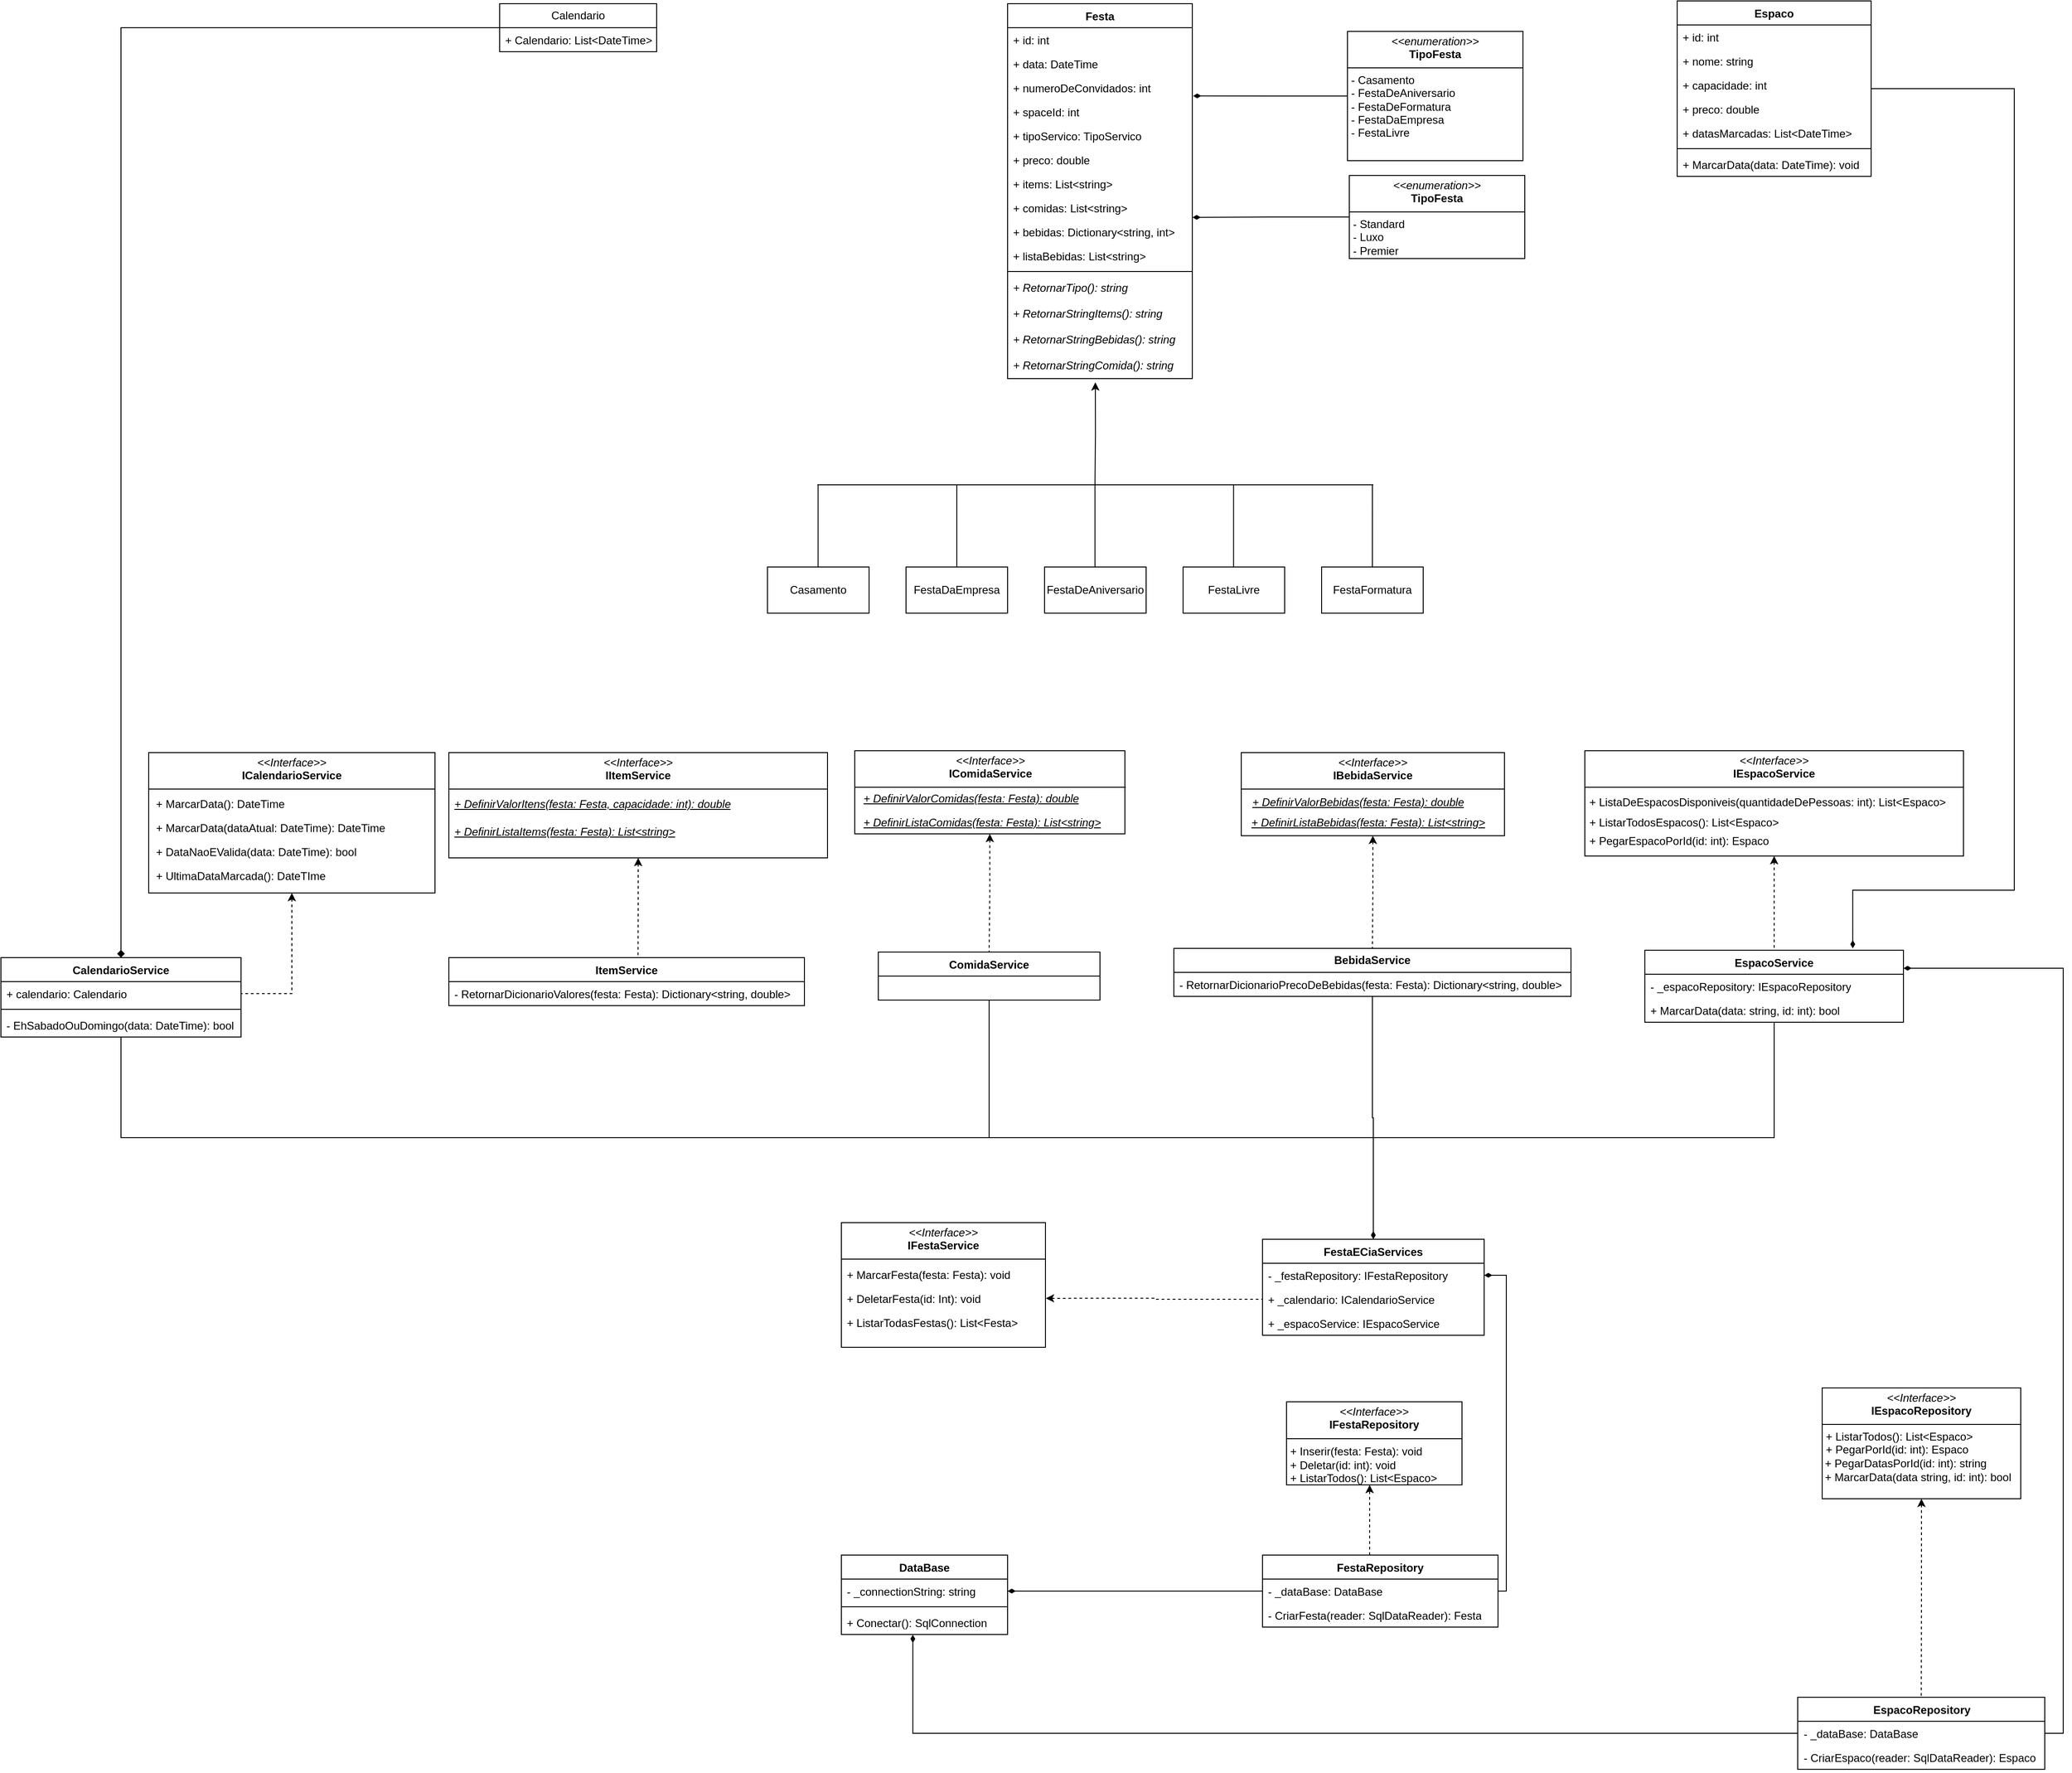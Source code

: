 <mxfile version="24.0.4" type="device">
  <diagram id="C5RBs43oDa-KdzZeNtuy" name="Page-1">
    <mxGraphModel dx="2812" dy="1278" grid="1" gridSize="10" guides="1" tooltips="1" connect="1" arrows="1" fold="1" page="1" pageScale="1" pageWidth="827" pageHeight="1169" math="0" shadow="0">
      <root>
        <mxCell id="WIyWlLk6GJQsqaUBKTNV-0" />
        <mxCell id="WIyWlLk6GJQsqaUBKTNV-1" parent="WIyWlLk6GJQsqaUBKTNV-0" />
        <mxCell id="sIy3QoAhm_caEG3YGeSg-0" value="Festa" style="swimlane;fontStyle=1;align=center;verticalAlign=top;childLayout=stackLayout;horizontal=1;startSize=26;horizontalStack=0;resizeParent=1;resizeParentMax=0;resizeLast=0;collapsible=1;marginBottom=0;whiteSpace=wrap;html=1;" parent="WIyWlLk6GJQsqaUBKTNV-1" vertex="1">
          <mxGeometry x="560" y="210" width="200" height="406" as="geometry" />
        </mxCell>
        <mxCell id="sIy3QoAhm_caEG3YGeSg-1" value="+ id: int" style="text;strokeColor=none;fillColor=none;align=left;verticalAlign=top;spacingLeft=4;spacingRight=4;overflow=hidden;rotatable=0;points=[[0,0.5],[1,0.5]];portConstraint=eastwest;whiteSpace=wrap;html=1;" parent="sIy3QoAhm_caEG3YGeSg-0" vertex="1">
          <mxGeometry y="26" width="200" height="26" as="geometry" />
        </mxCell>
        <mxCell id="sIy3QoAhm_caEG3YGeSg-4" value="+ data: DateTime" style="text;strokeColor=none;fillColor=none;align=left;verticalAlign=top;spacingLeft=4;spacingRight=4;overflow=hidden;rotatable=0;points=[[0,0.5],[1,0.5]];portConstraint=eastwest;whiteSpace=wrap;html=1;" parent="sIy3QoAhm_caEG3YGeSg-0" vertex="1">
          <mxGeometry y="52" width="200" height="26" as="geometry" />
        </mxCell>
        <mxCell id="sIy3QoAhm_caEG3YGeSg-5" value="+ numeroDeConvidados: int" style="text;strokeColor=none;fillColor=none;align=left;verticalAlign=top;spacingLeft=4;spacingRight=4;overflow=hidden;rotatable=0;points=[[0,0.5],[1,0.5]];portConstraint=eastwest;whiteSpace=wrap;html=1;" parent="sIy3QoAhm_caEG3YGeSg-0" vertex="1">
          <mxGeometry y="78" width="200" height="26" as="geometry" />
        </mxCell>
        <mxCell id="sIy3QoAhm_caEG3YGeSg-7" value="+ spaceId: int" style="text;strokeColor=none;fillColor=none;align=left;verticalAlign=top;spacingLeft=4;spacingRight=4;overflow=hidden;rotatable=0;points=[[0,0.5],[1,0.5]];portConstraint=eastwest;whiteSpace=wrap;html=1;" parent="sIy3QoAhm_caEG3YGeSg-0" vertex="1">
          <mxGeometry y="104" width="200" height="26" as="geometry" />
        </mxCell>
        <mxCell id="sIy3QoAhm_caEG3YGeSg-8" value="+ tipoServico: TipoServico" style="text;strokeColor=none;fillColor=none;align=left;verticalAlign=top;spacingLeft=4;spacingRight=4;overflow=hidden;rotatable=0;points=[[0,0.5],[1,0.5]];portConstraint=eastwest;whiteSpace=wrap;html=1;" parent="sIy3QoAhm_caEG3YGeSg-0" vertex="1">
          <mxGeometry y="130" width="200" height="26" as="geometry" />
        </mxCell>
        <mxCell id="sIy3QoAhm_caEG3YGeSg-10" value="+ preco: double" style="text;strokeColor=none;fillColor=none;align=left;verticalAlign=top;spacingLeft=4;spacingRight=4;overflow=hidden;rotatable=0;points=[[0,0.5],[1,0.5]];portConstraint=eastwest;whiteSpace=wrap;html=1;" parent="sIy3QoAhm_caEG3YGeSg-0" vertex="1">
          <mxGeometry y="156" width="200" height="26" as="geometry" />
        </mxCell>
        <mxCell id="sIy3QoAhm_caEG3YGeSg-15" value="+ items: List&amp;lt;string&amp;gt;" style="text;strokeColor=none;fillColor=none;align=left;verticalAlign=top;spacingLeft=4;spacingRight=4;overflow=hidden;rotatable=0;points=[[0,0.5],[1,0.5]];portConstraint=eastwest;whiteSpace=wrap;html=1;" parent="sIy3QoAhm_caEG3YGeSg-0" vertex="1">
          <mxGeometry y="182" width="200" height="26" as="geometry" />
        </mxCell>
        <mxCell id="sIy3QoAhm_caEG3YGeSg-9" value="+ comidas: List&amp;lt;string&amp;gt;" style="text;strokeColor=none;fillColor=none;align=left;verticalAlign=top;spacingLeft=4;spacingRight=4;overflow=hidden;rotatable=0;points=[[0,0.5],[1,0.5]];portConstraint=eastwest;whiteSpace=wrap;html=1;" parent="sIy3QoAhm_caEG3YGeSg-0" vertex="1">
          <mxGeometry y="208" width="200" height="26" as="geometry" />
        </mxCell>
        <mxCell id="sIy3QoAhm_caEG3YGeSg-16" value="+ bebidas: Dictionary&amp;lt;string, int&amp;gt;" style="text;strokeColor=none;fillColor=none;align=left;verticalAlign=top;spacingLeft=4;spacingRight=4;overflow=hidden;rotatable=0;points=[[0,0.5],[1,0.5]];portConstraint=eastwest;whiteSpace=wrap;html=1;" parent="sIy3QoAhm_caEG3YGeSg-0" vertex="1">
          <mxGeometry y="234" width="200" height="26" as="geometry" />
        </mxCell>
        <mxCell id="sIy3QoAhm_caEG3YGeSg-17" value="+ listaBebidas: List&amp;lt;string&amp;gt;" style="text;strokeColor=none;fillColor=none;align=left;verticalAlign=top;spacingLeft=4;spacingRight=4;overflow=hidden;rotatable=0;points=[[0,0.5],[1,0.5]];portConstraint=eastwest;whiteSpace=wrap;html=1;" parent="sIy3QoAhm_caEG3YGeSg-0" vertex="1">
          <mxGeometry y="260" width="200" height="26" as="geometry" />
        </mxCell>
        <mxCell id="sIy3QoAhm_caEG3YGeSg-14" value="" style="line;strokeWidth=1;fillColor=none;align=left;verticalAlign=middle;spacingTop=-1;spacingLeft=3;spacingRight=3;rotatable=0;labelPosition=right;points=[];portConstraint=eastwest;strokeColor=inherit;" parent="sIy3QoAhm_caEG3YGeSg-0" vertex="1">
          <mxGeometry y="286" width="200" height="8" as="geometry" />
        </mxCell>
        <mxCell id="sIy3QoAhm_caEG3YGeSg-18" value="&lt;i&gt;+ RetornarTipo(): string&lt;/i&gt;" style="text;strokeColor=none;fillColor=none;align=left;verticalAlign=top;spacingLeft=4;spacingRight=4;overflow=hidden;rotatable=0;points=[[0,0.5],[1,0.5]];portConstraint=eastwest;whiteSpace=wrap;html=1;" parent="sIy3QoAhm_caEG3YGeSg-0" vertex="1">
          <mxGeometry y="294" width="200" height="28" as="geometry" />
        </mxCell>
        <mxCell id="sIy3QoAhm_caEG3YGeSg-20" value="&lt;i&gt;+ RetornarStringItems(): string&lt;/i&gt;" style="text;strokeColor=none;fillColor=none;align=left;verticalAlign=top;spacingLeft=4;spacingRight=4;overflow=hidden;rotatable=0;points=[[0,0.5],[1,0.5]];portConstraint=eastwest;whiteSpace=wrap;html=1;" parent="sIy3QoAhm_caEG3YGeSg-0" vertex="1">
          <mxGeometry y="322" width="200" height="28" as="geometry" />
        </mxCell>
        <mxCell id="sIy3QoAhm_caEG3YGeSg-21" value="&lt;i&gt;+ RetornarStringBebidas(): string&lt;/i&gt;" style="text;strokeColor=none;fillColor=none;align=left;verticalAlign=top;spacingLeft=4;spacingRight=4;overflow=hidden;rotatable=0;points=[[0,0.5],[1,0.5]];portConstraint=eastwest;whiteSpace=wrap;html=1;" parent="sIy3QoAhm_caEG3YGeSg-0" vertex="1">
          <mxGeometry y="350" width="200" height="28" as="geometry" />
        </mxCell>
        <mxCell id="sIy3QoAhm_caEG3YGeSg-19" value="&lt;i&gt;+ RetornarStringComida(): string&lt;/i&gt;" style="text;strokeColor=none;fillColor=none;align=left;verticalAlign=top;spacingLeft=4;spacingRight=4;overflow=hidden;rotatable=0;points=[[0,0.5],[1,0.5]];portConstraint=eastwest;whiteSpace=wrap;html=1;" parent="sIy3QoAhm_caEG3YGeSg-0" vertex="1">
          <mxGeometry y="378" width="200" height="28" as="geometry" />
        </mxCell>
        <mxCell id="sIy3QoAhm_caEG3YGeSg-22" value="Casamento" style="html=1;whiteSpace=wrap;" parent="WIyWlLk6GJQsqaUBKTNV-1" vertex="1">
          <mxGeometry x="300" y="820" width="110" height="50" as="geometry" />
        </mxCell>
        <mxCell id="sIy3QoAhm_caEG3YGeSg-28" style="edgeStyle=orthogonalEdgeStyle;rounded=0;orthogonalLoop=1;jettySize=auto;html=1;endArrow=none;endFill=0;" parent="WIyWlLk6GJQsqaUBKTNV-1" source="sIy3QoAhm_caEG3YGeSg-25" edge="1">
          <mxGeometry relative="1" as="geometry">
            <mxPoint x="505" y="731" as="targetPoint" />
          </mxGeometry>
        </mxCell>
        <mxCell id="sIy3QoAhm_caEG3YGeSg-25" value="FestaDaEmpresa" style="html=1;whiteSpace=wrap;" parent="WIyWlLk6GJQsqaUBKTNV-1" vertex="1">
          <mxGeometry x="450" y="820" width="110" height="50" as="geometry" />
        </mxCell>
        <mxCell id="sIy3QoAhm_caEG3YGeSg-26" value="FestaDeAniversario" style="html=1;whiteSpace=wrap;" parent="WIyWlLk6GJQsqaUBKTNV-1" vertex="1">
          <mxGeometry x="600" y="820" width="110" height="50" as="geometry" />
        </mxCell>
        <mxCell id="sIy3QoAhm_caEG3YGeSg-29" style="edgeStyle=orthogonalEdgeStyle;rounded=0;orthogonalLoop=1;jettySize=auto;html=1;endArrow=none;endFill=0;" parent="WIyWlLk6GJQsqaUBKTNV-1" edge="1">
          <mxGeometry relative="1" as="geometry">
            <mxPoint x="420" y="731" as="targetPoint" />
            <mxPoint x="510" y="731" as="sourcePoint" />
          </mxGeometry>
        </mxCell>
        <mxCell id="sIy3QoAhm_caEG3YGeSg-30" style="edgeStyle=orthogonalEdgeStyle;rounded=0;orthogonalLoop=1;jettySize=auto;html=1;endArrow=none;endFill=0;" parent="WIyWlLk6GJQsqaUBKTNV-1" edge="1">
          <mxGeometry relative="1" as="geometry">
            <mxPoint x="654.64" y="731" as="targetPoint" />
            <mxPoint x="654.64" y="820" as="sourcePoint" />
          </mxGeometry>
        </mxCell>
        <mxCell id="sIy3QoAhm_caEG3YGeSg-31" style="edgeStyle=orthogonalEdgeStyle;rounded=0;orthogonalLoop=1;jettySize=auto;html=1;endArrow=none;endFill=0;" parent="WIyWlLk6GJQsqaUBKTNV-1" edge="1">
          <mxGeometry relative="1" as="geometry">
            <mxPoint x="510" y="731" as="targetPoint" />
            <mxPoint x="600" y="731" as="sourcePoint" />
          </mxGeometry>
        </mxCell>
        <mxCell id="sIy3QoAhm_caEG3YGeSg-32" style="edgeStyle=orthogonalEdgeStyle;rounded=0;orthogonalLoop=1;jettySize=auto;html=1;endArrow=none;endFill=0;" parent="WIyWlLk6GJQsqaUBKTNV-1" edge="1">
          <mxGeometry relative="1" as="geometry">
            <mxPoint x="600" y="731" as="targetPoint" />
            <mxPoint x="690" y="731" as="sourcePoint" />
          </mxGeometry>
        </mxCell>
        <mxCell id="sIy3QoAhm_caEG3YGeSg-33" value="FestaLivre" style="html=1;whiteSpace=wrap;" parent="WIyWlLk6GJQsqaUBKTNV-1" vertex="1">
          <mxGeometry x="750" y="820" width="110" height="50" as="geometry" />
        </mxCell>
        <mxCell id="sIy3QoAhm_caEG3YGeSg-34" style="edgeStyle=orthogonalEdgeStyle;rounded=0;orthogonalLoop=1;jettySize=auto;html=1;endArrow=none;endFill=0;" parent="WIyWlLk6GJQsqaUBKTNV-1" edge="1">
          <mxGeometry relative="1" as="geometry">
            <mxPoint x="804.68" y="731" as="targetPoint" />
            <mxPoint x="804.68" y="820" as="sourcePoint" />
          </mxGeometry>
        </mxCell>
        <mxCell id="sIy3QoAhm_caEG3YGeSg-35" style="edgeStyle=orthogonalEdgeStyle;rounded=0;orthogonalLoop=1;jettySize=auto;html=1;endArrow=none;endFill=0;" parent="WIyWlLk6GJQsqaUBKTNV-1" edge="1">
          <mxGeometry relative="1" as="geometry">
            <mxPoint x="690" y="731" as="targetPoint" />
            <mxPoint x="780" y="731" as="sourcePoint" />
          </mxGeometry>
        </mxCell>
        <mxCell id="sIy3QoAhm_caEG3YGeSg-36" style="edgeStyle=orthogonalEdgeStyle;rounded=0;orthogonalLoop=1;jettySize=auto;html=1;endArrow=none;endFill=0;" parent="WIyWlLk6GJQsqaUBKTNV-1" edge="1">
          <mxGeometry relative="1" as="geometry">
            <mxPoint x="780" y="731" as="targetPoint" />
            <mxPoint x="870" y="731" as="sourcePoint" />
          </mxGeometry>
        </mxCell>
        <mxCell id="sIy3QoAhm_caEG3YGeSg-37" value="FestaFormatura" style="html=1;whiteSpace=wrap;" parent="WIyWlLk6GJQsqaUBKTNV-1" vertex="1">
          <mxGeometry x="900" y="820" width="110" height="50" as="geometry" />
        </mxCell>
        <mxCell id="sIy3QoAhm_caEG3YGeSg-38" style="edgeStyle=orthogonalEdgeStyle;rounded=0;orthogonalLoop=1;jettySize=auto;html=1;endArrow=none;endFill=0;" parent="WIyWlLk6GJQsqaUBKTNV-1" edge="1">
          <mxGeometry relative="1" as="geometry">
            <mxPoint x="869" y="731" as="targetPoint" />
            <mxPoint x="956" y="731" as="sourcePoint" />
          </mxGeometry>
        </mxCell>
        <mxCell id="sIy3QoAhm_caEG3YGeSg-39" style="edgeStyle=orthogonalEdgeStyle;rounded=0;orthogonalLoop=1;jettySize=auto;html=1;endArrow=none;endFill=0;" parent="WIyWlLk6GJQsqaUBKTNV-1" edge="1">
          <mxGeometry relative="1" as="geometry">
            <mxPoint x="954.98" y="732" as="targetPoint" />
            <mxPoint x="954.98" y="820" as="sourcePoint" />
            <Array as="points">
              <mxPoint x="954.98" y="731" />
              <mxPoint x="954.98" y="731" />
            </Array>
          </mxGeometry>
        </mxCell>
        <mxCell id="sIy3QoAhm_caEG3YGeSg-40" style="edgeStyle=orthogonalEdgeStyle;rounded=0;orthogonalLoop=1;jettySize=auto;html=1;endArrow=none;endFill=0;" parent="WIyWlLk6GJQsqaUBKTNV-1" edge="1">
          <mxGeometry relative="1" as="geometry">
            <mxPoint x="354.8" y="731" as="targetPoint" />
            <mxPoint x="354.8" y="820" as="sourcePoint" />
            <Array as="points">
              <mxPoint x="354.8" y="760" />
              <mxPoint x="354.8" y="760" />
            </Array>
          </mxGeometry>
        </mxCell>
        <mxCell id="sIy3QoAhm_caEG3YGeSg-41" style="edgeStyle=orthogonalEdgeStyle;rounded=0;orthogonalLoop=1;jettySize=auto;html=1;endArrow=none;endFill=0;" parent="WIyWlLk6GJQsqaUBKTNV-1" edge="1">
          <mxGeometry relative="1" as="geometry">
            <mxPoint x="354" y="731" as="targetPoint" />
            <mxPoint x="444" y="731" as="sourcePoint" />
          </mxGeometry>
        </mxCell>
        <mxCell id="sIy3QoAhm_caEG3YGeSg-62" style="edgeStyle=orthogonalEdgeStyle;rounded=0;orthogonalLoop=1;jettySize=auto;html=1;endArrow=classic;endFill=1;startArrow=none;startFill=0;" parent="WIyWlLk6GJQsqaUBKTNV-1" edge="1">
          <mxGeometry relative="1" as="geometry">
            <mxPoint x="655" y="620" as="targetPoint" />
            <mxPoint x="654.63" y="731" as="sourcePoint" />
          </mxGeometry>
        </mxCell>
        <mxCell id="sIy3QoAhm_caEG3YGeSg-106" style="edgeStyle=orthogonalEdgeStyle;rounded=0;orthogonalLoop=1;jettySize=auto;html=1;entryX=0.5;entryY=0;entryDx=0;entryDy=0;endArrow=none;endFill=0;" parent="WIyWlLk6GJQsqaUBKTNV-1" source="sIy3QoAhm_caEG3YGeSg-63" target="sIy3QoAhm_caEG3YGeSg-96" edge="1">
          <mxGeometry relative="1" as="geometry" />
        </mxCell>
        <mxCell id="sIy3QoAhm_caEG3YGeSg-63" value="&lt;b&gt;BebidaService&lt;/b&gt;" style="swimlane;fontStyle=0;childLayout=stackLayout;horizontal=1;startSize=26;fillColor=none;horizontalStack=0;resizeParent=1;resizeParentMax=0;resizeLast=0;collapsible=1;marginBottom=0;whiteSpace=wrap;html=1;" parent="WIyWlLk6GJQsqaUBKTNV-1" vertex="1">
          <mxGeometry x="740" y="1233" width="430" height="52" as="geometry" />
        </mxCell>
        <mxCell id="sIy3QoAhm_caEG3YGeSg-65" value="- RetornarDicionarioPrecoDeBebidas(festa: Festa): Dictionary&amp;lt;string, double&amp;gt;" style="text;strokeColor=none;fillColor=none;align=left;verticalAlign=top;spacingLeft=4;spacingRight=4;overflow=hidden;rotatable=0;points=[[0,0.5],[1,0.5]];portConstraint=eastwest;whiteSpace=wrap;html=1;" parent="sIy3QoAhm_caEG3YGeSg-63" vertex="1">
          <mxGeometry y="26" width="430" height="26" as="geometry" />
        </mxCell>
        <mxCell id="sIy3QoAhm_caEG3YGeSg-90" style="edgeStyle=orthogonalEdgeStyle;rounded=0;orthogonalLoop=1;jettySize=auto;html=1;entryX=0.5;entryY=0;entryDx=0;entryDy=0;endArrow=diamond;endFill=1;startArrow=none;startFill=0;strokeWidth=1;" parent="WIyWlLk6GJQsqaUBKTNV-1" source="sIy3QoAhm_caEG3YGeSg-67" target="sIy3QoAhm_caEG3YGeSg-80" edge="1">
          <mxGeometry relative="1" as="geometry" />
        </mxCell>
        <mxCell id="sIy3QoAhm_caEG3YGeSg-67" value="Calendario" style="swimlane;fontStyle=0;childLayout=stackLayout;horizontal=1;startSize=26;fillColor=none;horizontalStack=0;resizeParent=1;resizeParentMax=0;resizeLast=0;collapsible=1;marginBottom=0;whiteSpace=wrap;html=1;" parent="WIyWlLk6GJQsqaUBKTNV-1" vertex="1">
          <mxGeometry x="10" y="210" width="170" height="52" as="geometry" />
        </mxCell>
        <mxCell id="sIy3QoAhm_caEG3YGeSg-68" value="+ Calendario: List&amp;lt;DateTime&amp;gt;" style="text;strokeColor=none;fillColor=none;align=left;verticalAlign=top;spacingLeft=4;spacingRight=4;overflow=hidden;rotatable=0;points=[[0,0.5],[1,0.5]];portConstraint=eastwest;whiteSpace=wrap;html=1;" parent="sIy3QoAhm_caEG3YGeSg-67" vertex="1">
          <mxGeometry y="26" width="170" height="26" as="geometry" />
        </mxCell>
        <mxCell id="89PEjHrQ4XXDXBhaza7A-4" style="edgeStyle=orthogonalEdgeStyle;rounded=0;orthogonalLoop=1;jettySize=auto;html=1;endArrow=diamondThin;endFill=1;entryX=0.804;entryY=-0.026;entryDx=0;entryDy=0;entryPerimeter=0;" edge="1" parent="WIyWlLk6GJQsqaUBKTNV-1" source="sIy3QoAhm_caEG3YGeSg-71" target="-nYd4kfD91HYhXSvi_44-12">
          <mxGeometry relative="1" as="geometry">
            <mxPoint x="1430" y="1240" as="targetPoint" />
            <Array as="points">
              <mxPoint x="1650" y="302" />
              <mxPoint x="1650" y="1170" />
              <mxPoint x="1475" y="1170" />
            </Array>
          </mxGeometry>
        </mxCell>
        <mxCell id="sIy3QoAhm_caEG3YGeSg-71" value="Espaco" style="swimlane;fontStyle=1;align=center;verticalAlign=top;childLayout=stackLayout;horizontal=1;startSize=26;horizontalStack=0;resizeParent=1;resizeParentMax=0;resizeLast=0;collapsible=1;marginBottom=0;whiteSpace=wrap;html=1;" parent="WIyWlLk6GJQsqaUBKTNV-1" vertex="1">
          <mxGeometry x="1285" y="207" width="210" height="190" as="geometry" />
        </mxCell>
        <mxCell id="sIy3QoAhm_caEG3YGeSg-72" value="+ id: int" style="text;strokeColor=none;fillColor=none;align=left;verticalAlign=top;spacingLeft=4;spacingRight=4;overflow=hidden;rotatable=0;points=[[0,0.5],[1,0.5]];portConstraint=eastwest;whiteSpace=wrap;html=1;" parent="sIy3QoAhm_caEG3YGeSg-71" vertex="1">
          <mxGeometry y="26" width="210" height="26" as="geometry" />
        </mxCell>
        <mxCell id="sIy3QoAhm_caEG3YGeSg-75" value="+ nome: string" style="text;strokeColor=none;fillColor=none;align=left;verticalAlign=top;spacingLeft=4;spacingRight=4;overflow=hidden;rotatable=0;points=[[0,0.5],[1,0.5]];portConstraint=eastwest;whiteSpace=wrap;html=1;" parent="sIy3QoAhm_caEG3YGeSg-71" vertex="1">
          <mxGeometry y="52" width="210" height="26" as="geometry" />
        </mxCell>
        <mxCell id="sIy3QoAhm_caEG3YGeSg-77" value="+ capacidade: int" style="text;strokeColor=none;fillColor=none;align=left;verticalAlign=top;spacingLeft=4;spacingRight=4;overflow=hidden;rotatable=0;points=[[0,0.5],[1,0.5]];portConstraint=eastwest;whiteSpace=wrap;html=1;" parent="sIy3QoAhm_caEG3YGeSg-71" vertex="1">
          <mxGeometry y="78" width="210" height="26" as="geometry" />
        </mxCell>
        <mxCell id="sIy3QoAhm_caEG3YGeSg-78" value="+ preco: double" style="text;strokeColor=none;fillColor=none;align=left;verticalAlign=top;spacingLeft=4;spacingRight=4;overflow=hidden;rotatable=0;points=[[0,0.5],[1,0.5]];portConstraint=eastwest;whiteSpace=wrap;html=1;" parent="sIy3QoAhm_caEG3YGeSg-71" vertex="1">
          <mxGeometry y="104" width="210" height="26" as="geometry" />
        </mxCell>
        <mxCell id="sIy3QoAhm_caEG3YGeSg-76" value="+ datasMarcadas: List&amp;lt;DateTime&amp;gt;" style="text;strokeColor=none;fillColor=none;align=left;verticalAlign=top;spacingLeft=4;spacingRight=4;overflow=hidden;rotatable=0;points=[[0,0.5],[1,0.5]];portConstraint=eastwest;whiteSpace=wrap;html=1;" parent="sIy3QoAhm_caEG3YGeSg-71" vertex="1">
          <mxGeometry y="130" width="210" height="26" as="geometry" />
        </mxCell>
        <mxCell id="sIy3QoAhm_caEG3YGeSg-73" value="" style="line;strokeWidth=1;fillColor=none;align=left;verticalAlign=middle;spacingTop=-1;spacingLeft=3;spacingRight=3;rotatable=0;labelPosition=right;points=[];portConstraint=eastwest;strokeColor=inherit;" parent="sIy3QoAhm_caEG3YGeSg-71" vertex="1">
          <mxGeometry y="156" width="210" height="8" as="geometry" />
        </mxCell>
        <mxCell id="sIy3QoAhm_caEG3YGeSg-74" value="+ MarcarData(data: DateTime): void" style="text;strokeColor=none;fillColor=none;align=left;verticalAlign=top;spacingLeft=4;spacingRight=4;overflow=hidden;rotatable=0;points=[[0,0.5],[1,0.5]];portConstraint=eastwest;whiteSpace=wrap;html=1;" parent="sIy3QoAhm_caEG3YGeSg-71" vertex="1">
          <mxGeometry y="164" width="210" height="26" as="geometry" />
        </mxCell>
        <mxCell id="89PEjHrQ4XXDXBhaza7A-3" style="edgeStyle=orthogonalEdgeStyle;rounded=0;orthogonalLoop=1;jettySize=auto;html=1;endArrow=none;endFill=0;" edge="1" parent="WIyWlLk6GJQsqaUBKTNV-1" source="sIy3QoAhm_caEG3YGeSg-86">
          <mxGeometry relative="1" as="geometry">
            <mxPoint x="540" y="1438" as="targetPoint" />
            <mxPoint x="-390" y="1370" as="sourcePoint" />
            <Array as="points">
              <mxPoint x="-400" y="1438" />
            </Array>
          </mxGeometry>
        </mxCell>
        <mxCell id="sIy3QoAhm_caEG3YGeSg-80" value="CalendarioService" style="swimlane;fontStyle=1;align=center;verticalAlign=top;childLayout=stackLayout;horizontal=1;startSize=26;horizontalStack=0;resizeParent=1;resizeParentMax=0;resizeLast=0;collapsible=1;marginBottom=0;whiteSpace=wrap;html=1;" parent="WIyWlLk6GJQsqaUBKTNV-1" vertex="1">
          <mxGeometry x="-530" y="1243" width="260" height="86" as="geometry" />
        </mxCell>
        <mxCell id="89PEjHrQ4XXDXBhaza7A-5" value="+ calendario: Calendario" style="text;strokeColor=none;fillColor=none;align=left;verticalAlign=top;spacingLeft=4;spacingRight=4;overflow=hidden;rotatable=0;points=[[0,0.5],[1,0.5]];portConstraint=eastwest;whiteSpace=wrap;html=1;" vertex="1" parent="sIy3QoAhm_caEG3YGeSg-80">
          <mxGeometry y="26" width="260" height="26" as="geometry" />
        </mxCell>
        <mxCell id="89PEjHrQ4XXDXBhaza7A-6" value="" style="line;strokeWidth=1;fillColor=none;align=left;verticalAlign=middle;spacingTop=-1;spacingLeft=3;spacingRight=3;rotatable=0;labelPosition=right;points=[];portConstraint=eastwest;strokeColor=inherit;" vertex="1" parent="sIy3QoAhm_caEG3YGeSg-80">
          <mxGeometry y="52" width="260" height="8" as="geometry" />
        </mxCell>
        <mxCell id="sIy3QoAhm_caEG3YGeSg-86" value="- EhSabadoOuDomingo(data: DateTime): bool" style="text;strokeColor=none;fillColor=none;align=left;verticalAlign=top;spacingLeft=4;spacingRight=4;overflow=hidden;rotatable=0;points=[[0,0.5],[1,0.5]];portConstraint=eastwest;whiteSpace=wrap;html=1;" parent="sIy3QoAhm_caEG3YGeSg-80" vertex="1">
          <mxGeometry y="60" width="260" height="26" as="geometry" />
        </mxCell>
        <mxCell id="sIy3QoAhm_caEG3YGeSg-105" style="edgeStyle=orthogonalEdgeStyle;rounded=0;orthogonalLoop=1;jettySize=auto;html=1;entryX=0.5;entryY=0;entryDx=0;entryDy=0;endArrow=none;endFill=0;" parent="WIyWlLk6GJQsqaUBKTNV-1" source="sIy3QoAhm_caEG3YGeSg-91" target="sIy3QoAhm_caEG3YGeSg-96" edge="1">
          <mxGeometry relative="1" as="geometry">
            <Array as="points">
              <mxPoint x="540" y="1438" />
              <mxPoint x="956" y="1438" />
            </Array>
          </mxGeometry>
        </mxCell>
        <mxCell id="sIy3QoAhm_caEG3YGeSg-91" value="ComidaService" style="swimlane;fontStyle=1;align=center;verticalAlign=top;childLayout=stackLayout;horizontal=1;startSize=26;horizontalStack=0;resizeParent=1;resizeParentMax=0;resizeLast=0;collapsible=1;marginBottom=0;whiteSpace=wrap;html=1;" parent="WIyWlLk6GJQsqaUBKTNV-1" vertex="1">
          <mxGeometry x="420" y="1237" width="240" height="52" as="geometry" />
        </mxCell>
        <mxCell id="sIy3QoAhm_caEG3YGeSg-96" value="FestaECiaServices" style="swimlane;fontStyle=1;align=center;verticalAlign=top;childLayout=stackLayout;horizontal=1;startSize=26;horizontalStack=0;resizeParent=1;resizeParentMax=0;resizeLast=0;collapsible=1;marginBottom=0;whiteSpace=wrap;html=1;" parent="WIyWlLk6GJQsqaUBKTNV-1" vertex="1">
          <mxGeometry x="836" y="1548" width="240" height="104" as="geometry" />
        </mxCell>
        <mxCell id="-nYd4kfD91HYhXSvi_44-33" value="- _festaRepository: IFestaRepository" style="text;strokeColor=none;fillColor=none;align=left;verticalAlign=top;spacingLeft=4;spacingRight=4;overflow=hidden;rotatable=0;points=[[0,0.5],[1,0.5]];portConstraint=eastwest;whiteSpace=wrap;html=1;" parent="sIy3QoAhm_caEG3YGeSg-96" vertex="1">
          <mxGeometry y="26" width="240" height="26" as="geometry" />
        </mxCell>
        <mxCell id="sIy3QoAhm_caEG3YGeSg-97" value="+ _calendario: ICalendarioService" style="text;strokeColor=none;fillColor=none;align=left;verticalAlign=top;spacingLeft=4;spacingRight=4;overflow=hidden;rotatable=0;points=[[0,0.5],[1,0.5]];portConstraint=eastwest;whiteSpace=wrap;html=1;" parent="sIy3QoAhm_caEG3YGeSg-96" vertex="1">
          <mxGeometry y="52" width="240" height="26" as="geometry" />
        </mxCell>
        <mxCell id="sIy3QoAhm_caEG3YGeSg-100" value="+ _espacoService: IEspacoService" style="text;strokeColor=none;fillColor=none;align=left;verticalAlign=top;spacingLeft=4;spacingRight=4;overflow=hidden;rotatable=0;points=[[0,0.5],[1,0.5]];portConstraint=eastwest;whiteSpace=wrap;html=1;" parent="sIy3QoAhm_caEG3YGeSg-96" vertex="1">
          <mxGeometry y="78" width="240" height="26" as="geometry" />
        </mxCell>
        <mxCell id="sIy3QoAhm_caEG3YGeSg-111" value="ItemService" style="swimlane;fontStyle=1;align=center;verticalAlign=top;childLayout=stackLayout;horizontal=1;startSize=26;horizontalStack=0;resizeParent=1;resizeParentMax=0;resizeLast=0;collapsible=1;marginBottom=0;whiteSpace=wrap;html=1;" parent="WIyWlLk6GJQsqaUBKTNV-1" vertex="1">
          <mxGeometry x="-45" y="1243" width="385" height="52" as="geometry" />
        </mxCell>
        <mxCell id="sIy3QoAhm_caEG3YGeSg-119" value="- RetornarDicionarioValores(festa: Festa): Dictionary&amp;lt;string, double&amp;gt;" style="text;strokeColor=none;fillColor=none;align=left;verticalAlign=top;spacingLeft=4;spacingRight=4;overflow=hidden;rotatable=0;points=[[0,0.5],[1,0.5]];portConstraint=eastwest;whiteSpace=wrap;html=1;" parent="sIy3QoAhm_caEG3YGeSg-111" vertex="1">
          <mxGeometry y="26" width="385" height="26" as="geometry" />
        </mxCell>
        <mxCell id="sIy3QoAhm_caEG3YGeSg-120" value="DataBase" style="swimlane;fontStyle=1;align=center;verticalAlign=top;childLayout=stackLayout;horizontal=1;startSize=26;horizontalStack=0;resizeParent=1;resizeParentMax=0;resizeLast=0;collapsible=1;marginBottom=0;whiteSpace=wrap;html=1;" parent="WIyWlLk6GJQsqaUBKTNV-1" vertex="1">
          <mxGeometry x="380" y="1890" width="180" height="86" as="geometry" />
        </mxCell>
        <mxCell id="-nYd4kfD91HYhXSvi_44-35" value="- _connectionString: string" style="text;strokeColor=none;fillColor=none;align=left;verticalAlign=top;spacingLeft=4;spacingRight=4;overflow=hidden;rotatable=0;points=[[0,0.5],[1,0.5]];portConstraint=eastwest;whiteSpace=wrap;html=1;" parent="sIy3QoAhm_caEG3YGeSg-120" vertex="1">
          <mxGeometry y="26" width="180" height="26" as="geometry" />
        </mxCell>
        <mxCell id="-nYd4kfD91HYhXSvi_44-36" value="" style="line;strokeWidth=1;fillColor=none;align=left;verticalAlign=middle;spacingTop=-1;spacingLeft=3;spacingRight=3;rotatable=0;labelPosition=right;points=[];portConstraint=eastwest;strokeColor=inherit;" parent="sIy3QoAhm_caEG3YGeSg-120" vertex="1">
          <mxGeometry y="52" width="180" height="8" as="geometry" />
        </mxCell>
        <mxCell id="sIy3QoAhm_caEG3YGeSg-123" value="+ Conectar(): SqlConnection" style="text;strokeColor=none;fillColor=none;align=left;verticalAlign=top;spacingLeft=4;spacingRight=4;overflow=hidden;rotatable=0;points=[[0,0.5],[1,0.5]];portConstraint=eastwest;whiteSpace=wrap;html=1;" parent="sIy3QoAhm_caEG3YGeSg-120" vertex="1">
          <mxGeometry y="60" width="180" height="26" as="geometry" />
        </mxCell>
        <mxCell id="sIy3QoAhm_caEG3YGeSg-135" style="edgeStyle=orthogonalEdgeStyle;rounded=0;orthogonalLoop=1;jettySize=auto;html=1;endArrow=none;endFill=0;startArrow=classic;startFill=1;dashed=1;entryX=0.5;entryY=0;entryDx=0;entryDy=0;" parent="WIyWlLk6GJQsqaUBKTNV-1" source="sIy3QoAhm_caEG3YGeSg-124" target="sIy3QoAhm_caEG3YGeSg-127" edge="1">
          <mxGeometry relative="1" as="geometry">
            <mxPoint x="1629.692" y="2051" as="targetPoint" />
          </mxGeometry>
        </mxCell>
        <mxCell id="89PEjHrQ4XXDXBhaza7A-0" style="edgeStyle=orthogonalEdgeStyle;rounded=0;orthogonalLoop=1;jettySize=auto;html=1;entryX=1;entryY=0.25;entryDx=0;entryDy=0;endArrow=diamondThin;endFill=1;exitX=1;exitY=0.5;exitDx=0;exitDy=0;" edge="1" parent="WIyWlLk6GJQsqaUBKTNV-1" source="-nYd4kfD91HYhXSvi_44-37" target="-nYd4kfD91HYhXSvi_44-12">
          <mxGeometry relative="1" as="geometry">
            <mxPoint x="1810" y="1703" as="sourcePoint" />
          </mxGeometry>
        </mxCell>
        <mxCell id="sIy3QoAhm_caEG3YGeSg-124" value="&lt;p style=&quot;margin:0px;margin-top:4px;text-align:center;&quot;&gt;&lt;i&gt;&amp;lt;&amp;lt;Interface&amp;gt;&amp;gt;&lt;/i&gt;&lt;br&gt;&lt;b&gt;IEspacoRepository&lt;/b&gt;&lt;/p&gt;&lt;hr size=&quot;1&quot; style=&quot;border-style:solid;&quot;&gt;&lt;p style=&quot;margin:0px;margin-left:4px;&quot;&gt;&lt;/p&gt;&lt;p style=&quot;margin:0px;margin-left:4px;&quot;&gt;+ ListarTodos(): List&amp;lt;Espaco&amp;gt;&lt;/p&gt;&lt;p style=&quot;margin:0px;margin-left:4px;&quot;&gt;+ PegarPorId(id: int): Espaco&lt;/p&gt;" style="verticalAlign=top;align=left;overflow=fill;html=1;whiteSpace=wrap;" parent="WIyWlLk6GJQsqaUBKTNV-1" vertex="1">
          <mxGeometry x="1442" y="1709" width="215" height="120" as="geometry" />
        </mxCell>
        <mxCell id="sIy3QoAhm_caEG3YGeSg-125" value="&lt;p style=&quot;margin:0px;margin-top:4px;text-align:center;&quot;&gt;&lt;i&gt;&amp;lt;&amp;lt;Interface&amp;gt;&amp;gt;&lt;/i&gt;&lt;br&gt;&lt;b&gt;IFestaRepository&lt;/b&gt;&lt;/p&gt;&lt;p style=&quot;margin:0px;margin-left:4px;&quot;&gt;&lt;/p&gt;&lt;p style=&quot;margin:0px;margin-left:4px;&quot;&gt;&lt;br&gt;&lt;/p&gt;&lt;p style=&quot;margin:0px;margin-left:4px;&quot;&gt;+ Inserir(festa: Festa): void&lt;/p&gt;&lt;p style=&quot;margin:0px;margin-left:4px;&quot;&gt;+ Deletar(id: int): void&lt;/p&gt;&lt;p style=&quot;margin: 0px 0px 0px 4px;&quot;&gt;+ ListarTodos(): List&amp;lt;Espaco&amp;gt;&lt;/p&gt;&lt;div&gt;&lt;br&gt;&lt;/div&gt;" style="verticalAlign=top;align=left;overflow=fill;html=1;whiteSpace=wrap;" parent="WIyWlLk6GJQsqaUBKTNV-1" vertex="1">
          <mxGeometry x="862" y="1724" width="190" height="90" as="geometry" />
        </mxCell>
        <mxCell id="sIy3QoAhm_caEG3YGeSg-126" value="" style="line;strokeWidth=1;fillColor=none;align=left;verticalAlign=middle;spacingTop=-1;spacingLeft=3;spacingRight=3;rotatable=0;labelPosition=right;points=[];portConstraint=eastwest;strokeColor=inherit;" parent="WIyWlLk6GJQsqaUBKTNV-1" vertex="1">
          <mxGeometry x="862" y="1754" width="190" height="20" as="geometry" />
        </mxCell>
        <mxCell id="sIy3QoAhm_caEG3YGeSg-127" value="EspacoRepository" style="swimlane;fontStyle=1;align=center;verticalAlign=top;childLayout=stackLayout;horizontal=1;startSize=26;horizontalStack=0;resizeParent=1;resizeParentMax=0;resizeLast=0;collapsible=1;marginBottom=0;whiteSpace=wrap;html=1;" parent="WIyWlLk6GJQsqaUBKTNV-1" vertex="1">
          <mxGeometry x="1415.5" y="2044" width="267.5" height="78" as="geometry" />
        </mxCell>
        <mxCell id="-nYd4kfD91HYhXSvi_44-37" value="- _dataBase: DataBase" style="text;strokeColor=none;fillColor=none;align=left;verticalAlign=top;spacingLeft=4;spacingRight=4;overflow=hidden;rotatable=0;points=[[0,0.5],[1,0.5]];portConstraint=eastwest;whiteSpace=wrap;html=1;" parent="sIy3QoAhm_caEG3YGeSg-127" vertex="1">
          <mxGeometry y="26" width="267.5" height="26" as="geometry" />
        </mxCell>
        <mxCell id="sIy3QoAhm_caEG3YGeSg-130" value="- CriarEspaco(reader: SqlDataReader): Espaco" style="text;strokeColor=none;fillColor=none;align=left;verticalAlign=top;spacingLeft=4;spacingRight=4;overflow=hidden;rotatable=0;points=[[0,0.5],[1,0.5]];portConstraint=eastwest;whiteSpace=wrap;html=1;" parent="sIy3QoAhm_caEG3YGeSg-127" vertex="1">
          <mxGeometry y="52" width="267.5" height="26" as="geometry" />
        </mxCell>
        <mxCell id="sIy3QoAhm_caEG3YGeSg-140" style="edgeStyle=orthogonalEdgeStyle;rounded=0;orthogonalLoop=1;jettySize=auto;html=1;dashed=1;" parent="WIyWlLk6GJQsqaUBKTNV-1" source="sIy3QoAhm_caEG3YGeSg-136" target="sIy3QoAhm_caEG3YGeSg-125" edge="1">
          <mxGeometry relative="1" as="geometry">
            <Array as="points">
              <mxPoint x="952" y="1884" />
              <mxPoint x="952" y="1884" />
            </Array>
          </mxGeometry>
        </mxCell>
        <mxCell id="sIy3QoAhm_caEG3YGeSg-136" value="FestaRepository" style="swimlane;fontStyle=1;align=center;verticalAlign=top;childLayout=stackLayout;horizontal=1;startSize=26;horizontalStack=0;resizeParent=1;resizeParentMax=0;resizeLast=0;collapsible=1;marginBottom=0;whiteSpace=wrap;html=1;" parent="WIyWlLk6GJQsqaUBKTNV-1" vertex="1">
          <mxGeometry x="836" y="1890" width="255" height="78" as="geometry" />
        </mxCell>
        <mxCell id="-nYd4kfD91HYhXSvi_44-38" value="- _dataBase: DataBase" style="text;strokeColor=none;fillColor=none;align=left;verticalAlign=top;spacingLeft=4;spacingRight=4;overflow=hidden;rotatable=0;points=[[0,0.5],[1,0.5]];portConstraint=eastwest;whiteSpace=wrap;html=1;" parent="sIy3QoAhm_caEG3YGeSg-136" vertex="1">
          <mxGeometry y="26" width="255" height="26" as="geometry" />
        </mxCell>
        <mxCell id="sIy3QoAhm_caEG3YGeSg-139" value="- CriarFesta(reader: SqlDataReader): Festa" style="text;strokeColor=none;fillColor=none;align=left;verticalAlign=top;spacingLeft=4;spacingRight=4;overflow=hidden;rotatable=0;points=[[0,0.5],[1,0.5]];portConstraint=eastwest;whiteSpace=wrap;html=1;" parent="sIy3QoAhm_caEG3YGeSg-136" vertex="1">
          <mxGeometry y="52" width="255" height="26" as="geometry" />
        </mxCell>
        <mxCell id="-nYd4kfD91HYhXSvi_44-4" value="&lt;p style=&quot;margin:0px;margin-top:4px;text-align:center;&quot;&gt;&lt;i&gt;&amp;lt;&amp;lt;enumeration&amp;gt;&amp;gt;&lt;/i&gt;&lt;br&gt;&lt;b&gt;TipoFesta&lt;/b&gt;&lt;/p&gt;&lt;hr size=&quot;1&quot; style=&quot;border-style:solid;&quot;&gt;&lt;p style=&quot;margin:0px;margin-left:4px;&quot;&gt;- Casamento&lt;/p&gt;&lt;p style=&quot;margin:0px;margin-left:4px;&quot;&gt;- FestaDeAniversario&lt;/p&gt;&lt;p style=&quot;margin:0px;margin-left:4px;&quot;&gt;- FestaDeFormatura&lt;/p&gt;&lt;p style=&quot;margin:0px;margin-left:4px;&quot;&gt;- FestaDaEmpresa&lt;/p&gt;&lt;p style=&quot;margin:0px;margin-left:4px;&quot;&gt;- FestaLivre&lt;/p&gt;" style="verticalAlign=top;align=left;overflow=fill;html=1;whiteSpace=wrap;" parent="WIyWlLk6GJQsqaUBKTNV-1" vertex="1">
          <mxGeometry x="928" y="240" width="190" height="140" as="geometry" />
        </mxCell>
        <mxCell id="-nYd4kfD91HYhXSvi_44-5" value="&lt;p style=&quot;margin:0px;margin-top:4px;text-align:center;&quot;&gt;&lt;i&gt;&amp;lt;&amp;lt;enumeration&amp;gt;&amp;gt;&lt;/i&gt;&lt;br&gt;&lt;b&gt;TipoFesta&lt;/b&gt;&lt;/p&gt;&lt;hr size=&quot;1&quot; style=&quot;border-style:solid;&quot;&gt;&lt;p style=&quot;margin:0px;margin-left:4px;&quot;&gt;- Standard&lt;/p&gt;&lt;p style=&quot;margin:0px;margin-left:4px;&quot;&gt;- Luxo&lt;/p&gt;&lt;p style=&quot;margin:0px;margin-left:4px;&quot;&gt;- Premier&lt;/p&gt;" style="verticalAlign=top;align=left;overflow=fill;html=1;whiteSpace=wrap;" parent="WIyWlLk6GJQsqaUBKTNV-1" vertex="1">
          <mxGeometry x="930" y="396" width="190" height="90" as="geometry" />
        </mxCell>
        <mxCell id="-nYd4kfD91HYhXSvi_44-8" style="edgeStyle=orthogonalEdgeStyle;rounded=0;orthogonalLoop=1;jettySize=auto;html=1;exitX=0.5;exitY=1;exitDx=0;exitDy=0;" parent="WIyWlLk6GJQsqaUBKTNV-1" source="-nYd4kfD91HYhXSvi_44-4" target="-nYd4kfD91HYhXSvi_44-4" edge="1">
          <mxGeometry relative="1" as="geometry" />
        </mxCell>
        <mxCell id="-nYd4kfD91HYhXSvi_44-9" style="edgeStyle=orthogonalEdgeStyle;rounded=0;orthogonalLoop=1;jettySize=auto;html=1;entryX=1.001;entryY=-0.101;entryDx=0;entryDy=0;entryPerimeter=0;endArrow=diamondThin;endFill=1;" parent="WIyWlLk6GJQsqaUBKTNV-1" source="-nYd4kfD91HYhXSvi_44-5" target="sIy3QoAhm_caEG3YGeSg-16" edge="1">
          <mxGeometry relative="1" as="geometry" />
        </mxCell>
        <mxCell id="-nYd4kfD91HYhXSvi_44-11" style="edgeStyle=orthogonalEdgeStyle;rounded=0;orthogonalLoop=1;jettySize=auto;html=1;entryX=1.004;entryY=0.842;entryDx=0;entryDy=0;entryPerimeter=0;endArrow=diamondThin;endFill=1;" parent="WIyWlLk6GJQsqaUBKTNV-1" source="-nYd4kfD91HYhXSvi_44-4" target="sIy3QoAhm_caEG3YGeSg-5" edge="1">
          <mxGeometry relative="1" as="geometry" />
        </mxCell>
        <mxCell id="-nYd4kfD91HYhXSvi_44-19" style="edgeStyle=orthogonalEdgeStyle;rounded=0;orthogonalLoop=1;jettySize=auto;html=1;entryX=0.5;entryY=0;entryDx=0;entryDy=0;endArrow=diamondThin;endFill=1;" parent="WIyWlLk6GJQsqaUBKTNV-1" source="-nYd4kfD91HYhXSvi_44-12" target="sIy3QoAhm_caEG3YGeSg-96" edge="1">
          <mxGeometry relative="1" as="geometry">
            <Array as="points">
              <mxPoint x="1390" y="1438" />
              <mxPoint x="956" y="1438" />
            </Array>
          </mxGeometry>
        </mxCell>
        <mxCell id="-nYd4kfD91HYhXSvi_44-12" value="EspacoService" style="swimlane;fontStyle=1;align=center;verticalAlign=top;childLayout=stackLayout;horizontal=1;startSize=26;horizontalStack=0;resizeParent=1;resizeParentMax=0;resizeLast=0;collapsible=1;marginBottom=0;whiteSpace=wrap;html=1;" parent="WIyWlLk6GJQsqaUBKTNV-1" vertex="1">
          <mxGeometry x="1250" y="1235" width="280" height="78" as="geometry" />
        </mxCell>
        <mxCell id="-nYd4kfD91HYhXSvi_44-34" value="- _espacoRepository: IEspacoRepository" style="text;strokeColor=none;fillColor=none;align=left;verticalAlign=top;spacingLeft=4;spacingRight=4;overflow=hidden;rotatable=0;points=[[0,0.5],[1,0.5]];portConstraint=eastwest;whiteSpace=wrap;html=1;" parent="-nYd4kfD91HYhXSvi_44-12" vertex="1">
          <mxGeometry y="26" width="280" height="26" as="geometry" />
        </mxCell>
        <mxCell id="-nYd4kfD91HYhXSvi_44-18" value="+ MarcarData(data: string, id: int): bool" style="text;strokeColor=none;fillColor=none;align=left;verticalAlign=top;spacingLeft=4;spacingRight=4;overflow=hidden;rotatable=0;points=[[0,0.5],[1,0.5]];portConstraint=eastwest;whiteSpace=wrap;html=1;" parent="-nYd4kfD91HYhXSvi_44-12" vertex="1">
          <mxGeometry y="52" width="280" height="26" as="geometry" />
        </mxCell>
        <mxCell id="-nYd4kfD91HYhXSvi_44-22" style="edgeStyle=orthogonalEdgeStyle;rounded=0;orthogonalLoop=1;jettySize=auto;html=1;endArrow=none;endFill=0;startArrow=classic;startFill=1;dashed=1;" parent="WIyWlLk6GJQsqaUBKTNV-1" source="-nYd4kfD91HYhXSvi_44-20" target="sIy3QoAhm_caEG3YGeSg-63" edge="1">
          <mxGeometry relative="1" as="geometry" />
        </mxCell>
        <mxCell id="-nYd4kfD91HYhXSvi_44-20" value="&lt;p style=&quot;margin:0px;margin-top:4px;text-align:center;&quot;&gt;&lt;i&gt;&amp;lt;&amp;lt;Interface&amp;gt;&amp;gt;&lt;/i&gt;&lt;br&gt;&lt;b&gt;IBebidaService&lt;/b&gt;&lt;/p&gt;&lt;hr size=&quot;1&quot; style=&quot;border-style:solid;&quot;&gt;&lt;p style=&quot;margin:0px;margin-left:4px;&quot;&gt;&lt;br&gt;&lt;/p&gt;" style="verticalAlign=top;align=left;overflow=fill;html=1;whiteSpace=wrap;" parent="WIyWlLk6GJQsqaUBKTNV-1" vertex="1">
          <mxGeometry x="813" y="1021" width="285" height="90" as="geometry" />
        </mxCell>
        <mxCell id="sIy3QoAhm_caEG3YGeSg-64" value="+ DefinirValorBebidas(festa: Festa): double" style="text;strokeColor=none;fillColor=none;align=left;verticalAlign=top;spacingLeft=4;spacingRight=4;overflow=hidden;rotatable=0;points=[[0,0.5],[1,0.5]];portConstraint=eastwest;whiteSpace=wrap;html=1;fontStyle=6" parent="WIyWlLk6GJQsqaUBKTNV-1" vertex="1">
          <mxGeometry x="819" y="1061" width="284" height="26" as="geometry" />
        </mxCell>
        <mxCell id="sIy3QoAhm_caEG3YGeSg-66" value="+ DefinirListaBebidas(festa: Festa): List&amp;lt;string&amp;gt;" style="text;strokeColor=none;fillColor=none;align=left;verticalAlign=top;spacingLeft=4;spacingRight=4;overflow=hidden;rotatable=0;points=[[0,0.5],[1,0.5]];portConstraint=eastwest;whiteSpace=wrap;html=1;fontStyle=6" parent="WIyWlLk6GJQsqaUBKTNV-1" vertex="1">
          <mxGeometry x="818" y="1083" width="275" height="26" as="geometry" />
        </mxCell>
        <mxCell id="-nYd4kfD91HYhXSvi_44-24" style="edgeStyle=orthogonalEdgeStyle;rounded=0;orthogonalLoop=1;jettySize=auto;html=1;entryX=0.5;entryY=0;entryDx=0;entryDy=0;startArrow=classic;startFill=1;endArrow=none;endFill=0;dashed=1;" parent="WIyWlLk6GJQsqaUBKTNV-1" source="-nYd4kfD91HYhXSvi_44-23" target="sIy3QoAhm_caEG3YGeSg-91" edge="1">
          <mxGeometry relative="1" as="geometry" />
        </mxCell>
        <mxCell id="-nYd4kfD91HYhXSvi_44-23" value="&lt;p style=&quot;margin:0px;margin-top:4px;text-align:center;&quot;&gt;&lt;i&gt;&amp;lt;&amp;lt;Interface&amp;gt;&amp;gt;&lt;/i&gt;&lt;br&gt;&lt;b&gt;IComidaService&lt;/b&gt;&lt;/p&gt;&lt;hr size=&quot;1&quot; style=&quot;border-style:solid;&quot;&gt;&lt;p style=&quot;margin:0px;margin-left:4px;&quot;&gt;&lt;br&gt;&lt;/p&gt;" style="verticalAlign=top;align=left;overflow=fill;html=1;whiteSpace=wrap;" parent="WIyWlLk6GJQsqaUBKTNV-1" vertex="1">
          <mxGeometry x="394.5" y="1019" width="292.5" height="90" as="geometry" />
        </mxCell>
        <mxCell id="sIy3QoAhm_caEG3YGeSg-94" value="+ DefinirValorComidas(festa: Festa): double" style="text;strokeColor=none;fillColor=none;align=left;verticalAlign=top;spacingLeft=4;spacingRight=4;overflow=hidden;rotatable=0;points=[[0,0.5],[1,0.5]];portConstraint=eastwest;whiteSpace=wrap;html=1;fontStyle=6" parent="WIyWlLk6GJQsqaUBKTNV-1" vertex="1">
          <mxGeometry x="397.5" y="1057" width="272.5" height="26" as="geometry" />
        </mxCell>
        <mxCell id="sIy3QoAhm_caEG3YGeSg-95" value="+ DefinirListaComidas(festa: Festa): List&amp;lt;string&amp;gt;" style="text;strokeColor=none;fillColor=none;align=left;verticalAlign=top;spacingLeft=4;spacingRight=4;overflow=hidden;rotatable=0;points=[[0,0.5],[1,0.5]];portConstraint=eastwest;whiteSpace=wrap;html=1;fontStyle=6" parent="WIyWlLk6GJQsqaUBKTNV-1" vertex="1">
          <mxGeometry x="397.5" y="1083" width="272.5" height="26" as="geometry" />
        </mxCell>
        <mxCell id="-nYd4kfD91HYhXSvi_44-26" style="edgeStyle=orthogonalEdgeStyle;rounded=0;orthogonalLoop=1;jettySize=auto;html=1;entryX=0.5;entryY=0;entryDx=0;entryDy=0;endArrow=none;endFill=0;startArrow=classic;startFill=1;dashed=1;" parent="WIyWlLk6GJQsqaUBKTNV-1" source="-nYd4kfD91HYhXSvi_44-25" target="-nYd4kfD91HYhXSvi_44-12" edge="1">
          <mxGeometry relative="1" as="geometry" />
        </mxCell>
        <mxCell id="-nYd4kfD91HYhXSvi_44-25" value="&lt;p style=&quot;margin:0px;margin-top:4px;text-align:center;&quot;&gt;&lt;i&gt;&amp;lt;&amp;lt;Interface&amp;gt;&amp;gt;&lt;/i&gt;&lt;br&gt;&lt;b&gt;IEspacoService&lt;/b&gt;&lt;/p&gt;&lt;hr size=&quot;1&quot; style=&quot;border-style:solid;&quot;&gt;&lt;p style=&quot;margin:0px;margin-left:4px;&quot;&gt;&lt;br&gt;&lt;/p&gt;" style="verticalAlign=top;align=left;overflow=fill;html=1;whiteSpace=wrap;" parent="WIyWlLk6GJQsqaUBKTNV-1" vertex="1">
          <mxGeometry x="1185" y="1019" width="410" height="114" as="geometry" />
        </mxCell>
        <mxCell id="-nYd4kfD91HYhXSvi_44-15" value="+ ListaDeEspacosDisponiveis(quantidadeDePessoas: int): List&amp;lt;Espaco&amp;gt;" style="text;strokeColor=none;fillColor=none;align=left;verticalAlign=top;spacingLeft=4;spacingRight=4;overflow=hidden;rotatable=0;points=[[0,0.5],[1,0.5]];portConstraint=eastwest;whiteSpace=wrap;html=1;" parent="WIyWlLk6GJQsqaUBKTNV-1" vertex="1">
          <mxGeometry x="1184" y="1061" width="400" height="26" as="geometry" />
        </mxCell>
        <mxCell id="-nYd4kfD91HYhXSvi_44-16" value="+ ListarTodosEspacos(): List&amp;lt;Espaco&amp;gt;" style="text;strokeColor=none;fillColor=none;align=left;verticalAlign=top;spacingLeft=4;spacingRight=4;overflow=hidden;rotatable=0;points=[[0,0.5],[1,0.5]];portConstraint=eastwest;whiteSpace=wrap;html=1;" parent="WIyWlLk6GJQsqaUBKTNV-1" vertex="1">
          <mxGeometry x="1184" y="1083" width="280" height="26" as="geometry" />
        </mxCell>
        <mxCell id="-nYd4kfD91HYhXSvi_44-17" value="+ PegarEspacoPorId(id: int): Espaco" style="text;strokeColor=none;fillColor=none;align=left;verticalAlign=top;spacingLeft=4;spacingRight=4;overflow=hidden;rotatable=0;points=[[0,0.5],[1,0.5]];portConstraint=eastwest;whiteSpace=wrap;html=1;" parent="WIyWlLk6GJQsqaUBKTNV-1" vertex="1">
          <mxGeometry x="1184" y="1103" width="280" height="26" as="geometry" />
        </mxCell>
        <mxCell id="-nYd4kfD91HYhXSvi_44-27" value="&lt;p style=&quot;margin:0px;margin-top:4px;text-align:center;&quot;&gt;&lt;i&gt;&amp;lt;&amp;lt;Interface&amp;gt;&amp;gt;&lt;/i&gt;&lt;br&gt;&lt;b&gt;IFestaService&lt;/b&gt;&lt;/p&gt;&lt;hr size=&quot;1&quot; style=&quot;border-style:solid;&quot;&gt;&lt;p style=&quot;margin:0px;margin-left:4px;&quot;&gt;&lt;br&gt;&lt;/p&gt;" style="verticalAlign=top;align=left;overflow=fill;html=1;whiteSpace=wrap;" parent="WIyWlLk6GJQsqaUBKTNV-1" vertex="1">
          <mxGeometry x="380" y="1530" width="221" height="135" as="geometry" />
        </mxCell>
        <mxCell id="sIy3QoAhm_caEG3YGeSg-99" value="+ MarcarFesta(festa: Festa): void" style="text;strokeColor=none;fillColor=none;align=left;verticalAlign=top;spacingLeft=4;spacingRight=4;overflow=hidden;rotatable=0;points=[[0,0.5],[1,0.5]];portConstraint=eastwest;whiteSpace=wrap;html=1;" parent="WIyWlLk6GJQsqaUBKTNV-1" vertex="1">
          <mxGeometry x="380" y="1573" width="240" height="26" as="geometry" />
        </mxCell>
        <mxCell id="sIy3QoAhm_caEG3YGeSg-101" value="+ DeletarFesta(id: Int): void" style="text;strokeColor=none;fillColor=none;align=left;verticalAlign=top;spacingLeft=4;spacingRight=4;overflow=hidden;rotatable=0;points=[[0,0.5],[1,0.5]];portConstraint=eastwest;whiteSpace=wrap;html=1;" parent="WIyWlLk6GJQsqaUBKTNV-1" vertex="1">
          <mxGeometry x="380" y="1599" width="240" height="26" as="geometry" />
        </mxCell>
        <mxCell id="sIy3QoAhm_caEG3YGeSg-102" value="+ ListarTodasFestas(): List&amp;lt;Festa&amp;gt;" style="text;strokeColor=none;fillColor=none;align=left;verticalAlign=top;spacingLeft=4;spacingRight=4;overflow=hidden;rotatable=0;points=[[0,0.5],[1,0.5]];portConstraint=eastwest;whiteSpace=wrap;html=1;" parent="WIyWlLk6GJQsqaUBKTNV-1" vertex="1">
          <mxGeometry x="380" y="1625" width="240" height="26" as="geometry" />
        </mxCell>
        <mxCell id="-nYd4kfD91HYhXSvi_44-28" style="edgeStyle=orthogonalEdgeStyle;rounded=0;orthogonalLoop=1;jettySize=auto;html=1;startArrow=classic;startFill=1;endArrow=none;endFill=0;dashed=1;exitX=1.002;exitY=0.607;exitDx=0;exitDy=0;exitPerimeter=0;" parent="WIyWlLk6GJQsqaUBKTNV-1" source="-nYd4kfD91HYhXSvi_44-27" target="sIy3QoAhm_caEG3YGeSg-97" edge="1">
          <mxGeometry relative="1" as="geometry">
            <mxPoint x="1080" y="1622" as="targetPoint" />
            <mxPoint x="640" y="1613" as="sourcePoint" />
          </mxGeometry>
        </mxCell>
        <mxCell id="-nYd4kfD91HYhXSvi_44-29" value="&lt;p style=&quot;margin:0px;margin-top:4px;text-align:center;&quot;&gt;&lt;i&gt;&amp;lt;&amp;lt;Interface&amp;gt;&amp;gt;&lt;/i&gt;&lt;br&gt;&lt;b&gt;IItemService&lt;/b&gt;&lt;/p&gt;&lt;hr size=&quot;1&quot; style=&quot;border-style:solid;&quot;&gt;&lt;p style=&quot;margin:0px;margin-left:4px;&quot;&gt;&lt;br&gt;&lt;/p&gt;" style="verticalAlign=top;align=left;overflow=fill;html=1;whiteSpace=wrap;" parent="WIyWlLk6GJQsqaUBKTNV-1" vertex="1">
          <mxGeometry x="-45" y="1021" width="410" height="114" as="geometry" />
        </mxCell>
        <mxCell id="sIy3QoAhm_caEG3YGeSg-114" value="&lt;i&gt;&lt;u&gt;+ DefinirValorItens(festa: Festa, capacidade: int): double&lt;/u&gt;&lt;/i&gt;" style="text;strokeColor=none;fillColor=none;align=left;verticalAlign=top;spacingLeft=4;spacingRight=4;overflow=hidden;rotatable=0;points=[[0,0.5],[1,0.5]];portConstraint=eastwest;whiteSpace=wrap;html=1;" parent="WIyWlLk6GJQsqaUBKTNV-1" vertex="1">
          <mxGeometry x="-45" y="1063" width="360" height="26" as="geometry" />
        </mxCell>
        <mxCell id="sIy3QoAhm_caEG3YGeSg-115" value="+ DefinirListaItems(festa: Festa): List&amp;lt;string&amp;gt;" style="text;strokeColor=none;fillColor=none;align=left;verticalAlign=top;spacingLeft=4;spacingRight=4;overflow=hidden;rotatable=0;points=[[0,0.5],[1,0.5]];portConstraint=eastwest;whiteSpace=wrap;html=1;fontStyle=6" parent="WIyWlLk6GJQsqaUBKTNV-1" vertex="1">
          <mxGeometry x="-45" y="1093" width="360" height="26" as="geometry" />
        </mxCell>
        <mxCell id="-nYd4kfD91HYhXSvi_44-30" style="edgeStyle=orthogonalEdgeStyle;rounded=0;orthogonalLoop=1;jettySize=auto;html=1;entryX=0.532;entryY=0;entryDx=0;entryDy=0;entryPerimeter=0;endArrow=none;endFill=0;startArrow=classic;startFill=1;dashed=1;" parent="WIyWlLk6GJQsqaUBKTNV-1" source="-nYd4kfD91HYhXSvi_44-29" target="sIy3QoAhm_caEG3YGeSg-111" edge="1">
          <mxGeometry relative="1" as="geometry" />
        </mxCell>
        <mxCell id="-nYd4kfD91HYhXSvi_44-32" style="edgeStyle=orthogonalEdgeStyle;rounded=0;orthogonalLoop=1;jettySize=auto;html=1;entryX=1;entryY=0.5;entryDx=0;entryDy=0;endArrow=none;endFill=0;startArrow=classic;startFill=1;dashed=1;" parent="WIyWlLk6GJQsqaUBKTNV-1" source="-nYd4kfD91HYhXSvi_44-31" edge="1">
          <mxGeometry relative="1" as="geometry">
            <mxPoint x="-270.0" y="1282" as="targetPoint" />
            <Array as="points">
              <mxPoint x="-215" y="1282" />
            </Array>
          </mxGeometry>
        </mxCell>
        <mxCell id="-nYd4kfD91HYhXSvi_44-31" value="&lt;p style=&quot;margin:0px;margin-top:4px;text-align:center;&quot;&gt;&lt;i&gt;&amp;lt;&amp;lt;Interface&amp;gt;&amp;gt;&lt;/i&gt;&lt;br&gt;&lt;b&gt;ICalendarioService&lt;/b&gt;&lt;/p&gt;&lt;hr size=&quot;1&quot; style=&quot;border-style:solid;&quot;&gt;&lt;p style=&quot;margin:0px;margin-left:4px;&quot;&gt;&lt;br&gt;&lt;/p&gt;" style="verticalAlign=top;align=left;overflow=fill;html=1;whiteSpace=wrap;" parent="WIyWlLk6GJQsqaUBKTNV-1" vertex="1">
          <mxGeometry x="-370" y="1021" width="310" height="152" as="geometry" />
        </mxCell>
        <mxCell id="sIy3QoAhm_caEG3YGeSg-83" value="+ MarcarData(): DateTime" style="text;strokeColor=none;fillColor=none;align=left;verticalAlign=top;spacingLeft=4;spacingRight=4;overflow=hidden;rotatable=0;points=[[0,0.5],[1,0.5]];portConstraint=eastwest;whiteSpace=wrap;html=1;" parent="WIyWlLk6GJQsqaUBKTNV-1" vertex="1">
          <mxGeometry x="-368" y="1063" width="260" height="26" as="geometry" />
        </mxCell>
        <mxCell id="sIy3QoAhm_caEG3YGeSg-84" value="+ MarcarData(dataAtual: DateTime): DateTime" style="text;strokeColor=none;fillColor=none;align=left;verticalAlign=top;spacingLeft=4;spacingRight=4;overflow=hidden;rotatable=0;points=[[0,0.5],[1,0.5]];portConstraint=eastwest;whiteSpace=wrap;html=1;" parent="WIyWlLk6GJQsqaUBKTNV-1" vertex="1">
          <mxGeometry x="-368" y="1089" width="260" height="26" as="geometry" />
        </mxCell>
        <mxCell id="sIy3QoAhm_caEG3YGeSg-85" value="+ DataNaoEValida(data: DateTime): bool" style="text;strokeColor=none;fillColor=none;align=left;verticalAlign=top;spacingLeft=4;spacingRight=4;overflow=hidden;rotatable=0;points=[[0,0.5],[1,0.5]];portConstraint=eastwest;whiteSpace=wrap;html=1;" parent="WIyWlLk6GJQsqaUBKTNV-1" vertex="1">
          <mxGeometry x="-368" y="1115" width="260" height="26" as="geometry" />
        </mxCell>
        <mxCell id="sIy3QoAhm_caEG3YGeSg-88" value="+ UltimaDataMarcada(): DateTIme" style="text;strokeColor=none;fillColor=none;align=left;verticalAlign=top;spacingLeft=4;spacingRight=4;overflow=hidden;rotatable=0;points=[[0,0.5],[1,0.5]];portConstraint=eastwest;whiteSpace=wrap;html=1;" parent="WIyWlLk6GJQsqaUBKTNV-1" vertex="1">
          <mxGeometry x="-368" y="1141" width="260" height="26" as="geometry" />
        </mxCell>
        <mxCell id="sIy3QoAhm_caEG3YGeSg-133" value="+ PegarDatasPorId(id: int): string" style="text;strokeColor=none;fillColor=none;align=left;verticalAlign=top;spacingLeft=4;spacingRight=4;overflow=hidden;rotatable=0;points=[[0,0.5],[1,0.5]];portConstraint=eastwest;whiteSpace=wrap;html=1;" parent="WIyWlLk6GJQsqaUBKTNV-1" vertex="1">
          <mxGeometry x="1439" y="1777" width="240" height="26" as="geometry" />
        </mxCell>
        <mxCell id="sIy3QoAhm_caEG3YGeSg-134" value="+ MarcarData(data string, id: int): bool" style="text;strokeColor=none;fillColor=none;align=left;verticalAlign=top;spacingLeft=4;spacingRight=4;overflow=hidden;rotatable=0;points=[[0,0.5],[1,0.5]];portConstraint=eastwest;whiteSpace=wrap;html=1;" parent="WIyWlLk6GJQsqaUBKTNV-1" vertex="1">
          <mxGeometry x="1439" y="1792" width="230" height="26" as="geometry" />
        </mxCell>
        <mxCell id="89PEjHrQ4XXDXBhaza7A-2" style="edgeStyle=orthogonalEdgeStyle;rounded=0;orthogonalLoop=1;jettySize=auto;html=1;entryX=1;entryY=0.5;entryDx=0;entryDy=0;endArrow=diamondThin;endFill=1;" edge="1" parent="WIyWlLk6GJQsqaUBKTNV-1" source="-nYd4kfD91HYhXSvi_44-38" target="-nYd4kfD91HYhXSvi_44-33">
          <mxGeometry relative="1" as="geometry">
            <Array as="points">
              <mxPoint x="1100" y="1929" />
              <mxPoint x="1100" y="1587" />
            </Array>
          </mxGeometry>
        </mxCell>
        <mxCell id="89PEjHrQ4XXDXBhaza7A-7" style="edgeStyle=orthogonalEdgeStyle;rounded=0;orthogonalLoop=1;jettySize=auto;html=1;endArrow=diamondThin;endFill=1;" edge="1" parent="WIyWlLk6GJQsqaUBKTNV-1" source="-nYd4kfD91HYhXSvi_44-38" target="-nYd4kfD91HYhXSvi_44-35">
          <mxGeometry relative="1" as="geometry" />
        </mxCell>
        <mxCell id="89PEjHrQ4XXDXBhaza7A-9" style="edgeStyle=orthogonalEdgeStyle;rounded=0;orthogonalLoop=1;jettySize=auto;html=1;entryX=0.43;entryY=1.008;entryDx=0;entryDy=0;entryPerimeter=0;endArrow=diamondThin;endFill=1;" edge="1" parent="WIyWlLk6GJQsqaUBKTNV-1" source="-nYd4kfD91HYhXSvi_44-37" target="sIy3QoAhm_caEG3YGeSg-123">
          <mxGeometry relative="1" as="geometry">
            <mxPoint x="460" y="1940" as="targetPoint" />
          </mxGeometry>
        </mxCell>
      </root>
    </mxGraphModel>
  </diagram>
</mxfile>
